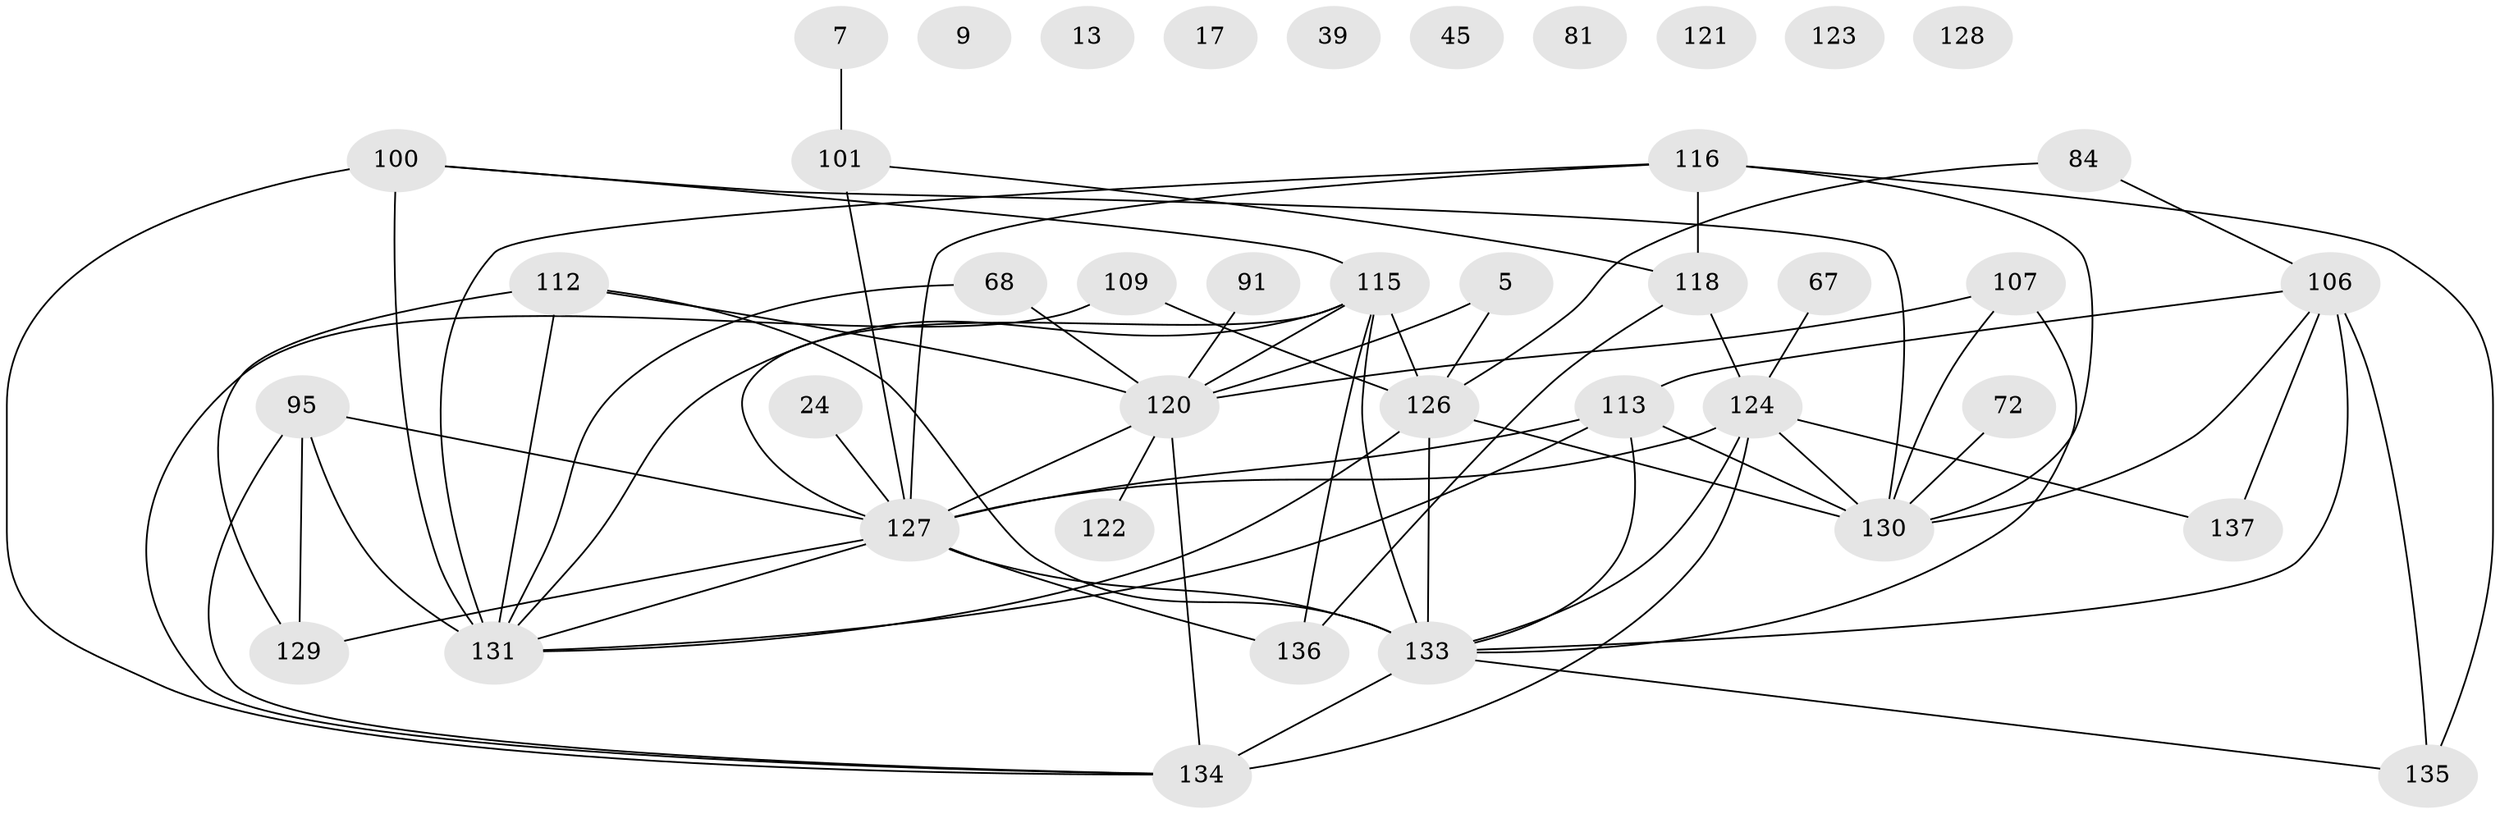 // original degree distribution, {4: 0.145985401459854, 2: 0.21897810218978103, 3: 0.25547445255474455, 5: 0.12408759124087591, 1: 0.10948905109489052, 0: 0.06569343065693431, 6: 0.051094890510948905, 7: 0.014598540145985401, 9: 0.0072992700729927005, 8: 0.0072992700729927005}
// Generated by graph-tools (version 1.1) at 2025/43/03/04/25 21:43:25]
// undirected, 41 vertices, 69 edges
graph export_dot {
graph [start="1"]
  node [color=gray90,style=filled];
  5;
  7;
  9;
  13;
  17;
  24;
  39;
  45;
  67;
  68;
  72;
  81;
  84;
  91 [super="+82"];
  95 [super="+34+48+58"];
  100 [super="+59"];
  101;
  106 [super="+105"];
  107;
  109 [super="+92"];
  112 [super="+65+69+44+87"];
  113 [super="+77+74+103+83"];
  115 [super="+96+110+108"];
  116 [super="+73"];
  118 [super="+50"];
  120 [super="+26+49+114+40+98"];
  121;
  122;
  123;
  124 [super="+94+111+46"];
  126 [super="+125+14"];
  127 [super="+47+54+51+42+80+89+78"];
  128;
  129;
  130 [super="+66+22"];
  131 [super="+60+99"];
  133 [super="+41+64+93+90+132"];
  134 [super="+11+12+119+117"];
  135 [super="+63+36"];
  136 [super="+37+43+86"];
  137 [super="+20"];
  5 -- 126;
  5 -- 120;
  7 -- 101;
  24 -- 127;
  67 -- 124;
  68 -- 120;
  68 -- 131;
  72 -- 130;
  84 -- 106;
  84 -- 126;
  91 -- 120;
  95 -- 134 [weight=2];
  95 -- 129;
  95 -- 127 [weight=2];
  95 -- 131 [weight=2];
  100 -- 115;
  100 -- 131 [weight=2];
  100 -- 130;
  100 -- 134;
  101 -- 118;
  101 -- 127 [weight=4];
  106 -- 135 [weight=3];
  106 -- 130;
  106 -- 137;
  106 -- 133 [weight=3];
  106 -- 113 [weight=3];
  107 -- 130;
  107 -- 133;
  107 -- 120;
  109 -- 126;
  109 -- 134;
  112 -- 133;
  112 -- 131;
  112 -- 120;
  112 -- 129 [weight=2];
  113 -- 130;
  113 -- 131;
  113 -- 127;
  113 -- 133;
  115 -- 126 [weight=2];
  115 -- 131;
  115 -- 133 [weight=6];
  115 -- 120 [weight=2];
  115 -- 127 [weight=2];
  115 -- 136;
  116 -- 135 [weight=2];
  116 -- 130;
  116 -- 118 [weight=2];
  116 -- 131 [weight=3];
  116 -- 127;
  118 -- 136;
  118 -- 124 [weight=2];
  120 -- 134 [weight=3];
  120 -- 122;
  120 -- 127 [weight=3];
  124 -- 130 [weight=4];
  124 -- 133;
  124 -- 137;
  124 -- 127;
  124 -- 134;
  126 -- 130 [weight=2];
  126 -- 131 [weight=2];
  126 -- 133 [weight=2];
  127 -- 133 [weight=3];
  127 -- 129;
  127 -- 131;
  127 -- 136;
  133 -- 134 [weight=4];
  133 -- 135 [weight=2];
}
